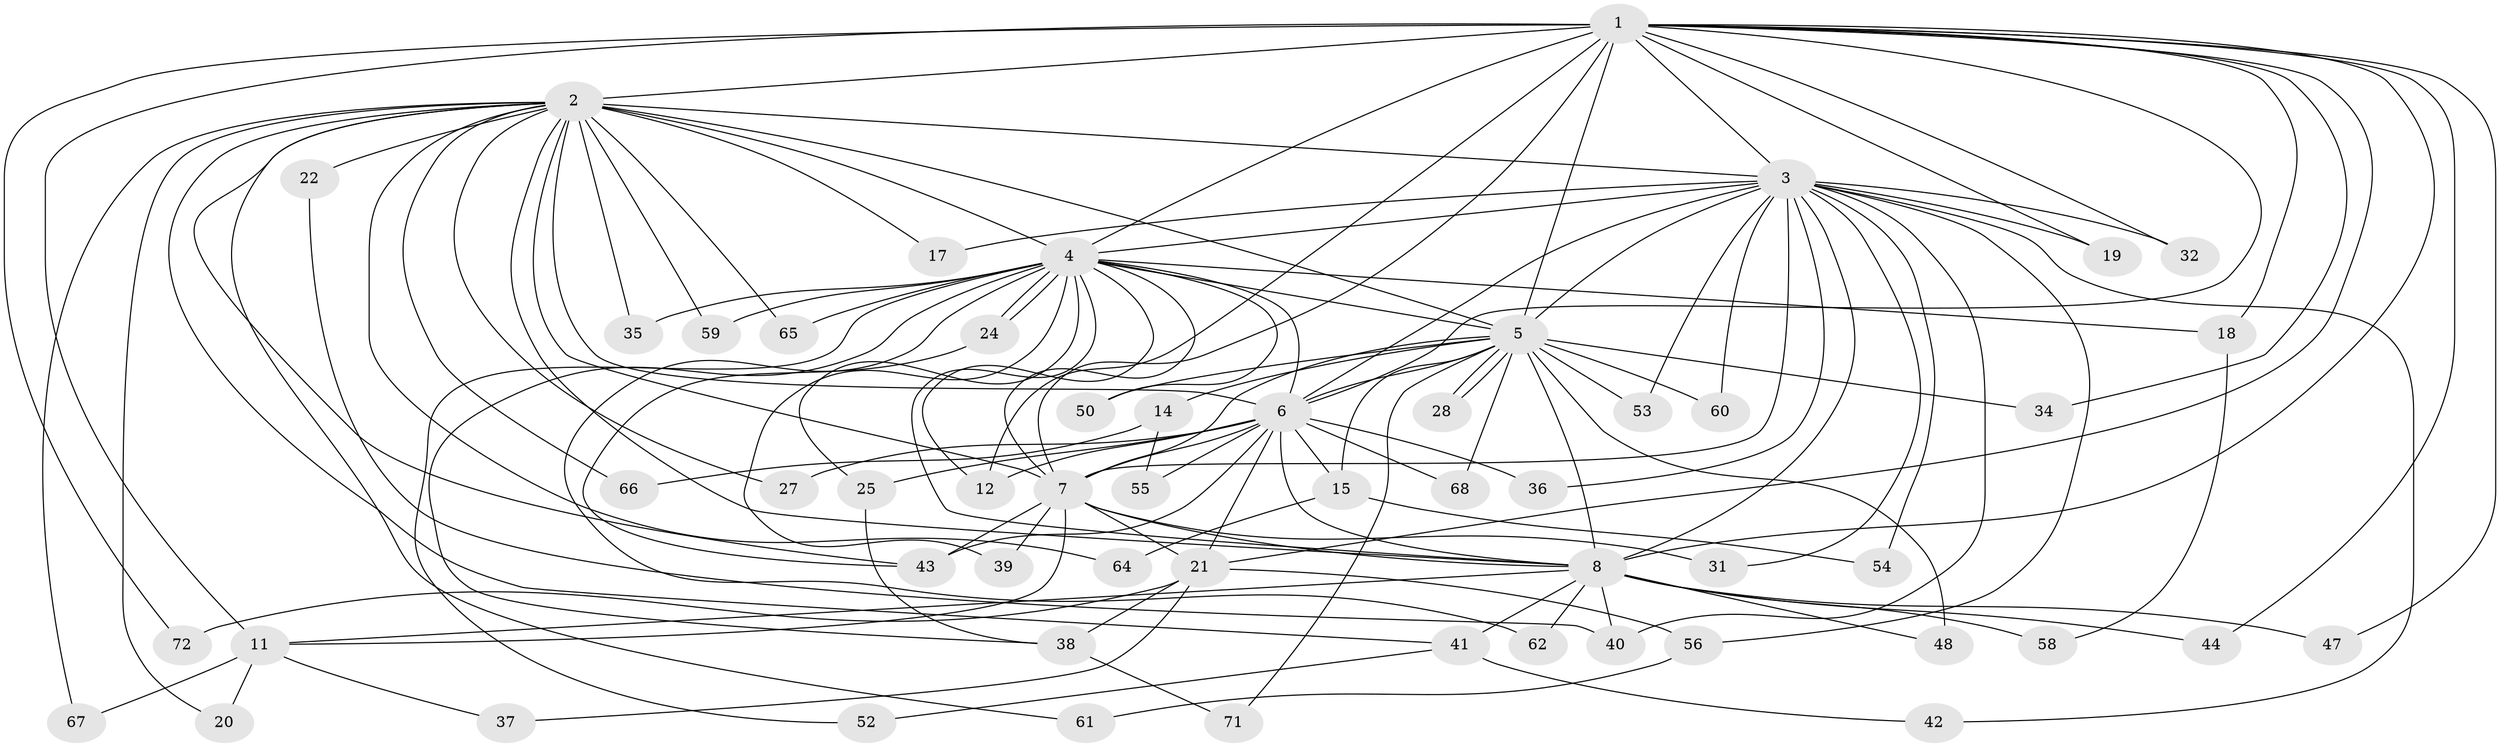 // original degree distribution, {20: 0.027777777777777776, 10: 0.013888888888888888, 17: 0.027777777777777776, 23: 0.013888888888888888, 15: 0.013888888888888888, 19: 0.013888888888888888, 22: 0.013888888888888888, 14: 0.013888888888888888, 4: 0.08333333333333333, 3: 0.125, 2: 0.5972222222222222, 5: 0.027777777777777776, 7: 0.027777777777777776}
// Generated by graph-tools (version 1.1) at 2025/41/03/06/25 10:41:44]
// undirected, 55 vertices, 127 edges
graph export_dot {
graph [start="1"]
  node [color=gray90,style=filled];
  1 [super="+13"];
  2 [super="+9"];
  3 [super="+16"];
  4 [super="+26"];
  5 [super="+10"];
  6 [super="+30"];
  7 [super="+57"];
  8 [super="+63"];
  11 [super="+23"];
  12 [super="+49"];
  14 [super="+29"];
  15 [super="+51"];
  17;
  18;
  19;
  20;
  21 [super="+33"];
  22;
  24;
  25;
  27;
  28;
  31;
  32;
  34;
  35 [super="+69"];
  36;
  37;
  38 [super="+45"];
  39;
  40 [super="+46"];
  41;
  42;
  43 [super="+70"];
  44;
  47;
  48;
  50;
  52;
  53;
  54;
  55;
  56;
  58;
  59;
  60;
  61;
  62;
  64;
  65;
  66;
  67;
  68;
  71;
  72;
  1 -- 2 [weight=2];
  1 -- 3;
  1 -- 4;
  1 -- 5 [weight=3];
  1 -- 6;
  1 -- 7;
  1 -- 8;
  1 -- 11;
  1 -- 12;
  1 -- 18;
  1 -- 19;
  1 -- 21;
  1 -- 32;
  1 -- 34;
  1 -- 44;
  1 -- 47;
  1 -- 72;
  2 -- 3 [weight=2];
  2 -- 4 [weight=2];
  2 -- 5 [weight=4];
  2 -- 6 [weight=2];
  2 -- 7 [weight=2];
  2 -- 8 [weight=2];
  2 -- 41;
  2 -- 64;
  2 -- 65;
  2 -- 66;
  2 -- 67;
  2 -- 17;
  2 -- 20;
  2 -- 22;
  2 -- 27;
  2 -- 35;
  2 -- 43;
  2 -- 59;
  2 -- 61;
  3 -- 4;
  3 -- 5 [weight=2];
  3 -- 6;
  3 -- 7;
  3 -- 8 [weight=3];
  3 -- 17;
  3 -- 19;
  3 -- 32;
  3 -- 42;
  3 -- 54;
  3 -- 56;
  3 -- 60;
  3 -- 36;
  3 -- 53;
  3 -- 31;
  3 -- 40;
  4 -- 5 [weight=3];
  4 -- 6;
  4 -- 7;
  4 -- 8;
  4 -- 18;
  4 -- 24;
  4 -- 24;
  4 -- 25;
  4 -- 35 [weight=2];
  4 -- 39;
  4 -- 50;
  4 -- 59;
  4 -- 62;
  4 -- 65;
  4 -- 52;
  4 -- 12;
  4 -- 38;
  5 -- 6 [weight=2];
  5 -- 7 [weight=2];
  5 -- 8 [weight=2];
  5 -- 14 [weight=3];
  5 -- 15 [weight=2];
  5 -- 28;
  5 -- 28;
  5 -- 50;
  5 -- 60;
  5 -- 68;
  5 -- 71;
  5 -- 34;
  5 -- 48;
  5 -- 53;
  6 -- 7 [weight=2];
  6 -- 8;
  6 -- 12;
  6 -- 15;
  6 -- 21;
  6 -- 25;
  6 -- 27;
  6 -- 36;
  6 -- 68;
  6 -- 55;
  6 -- 43;
  7 -- 8;
  7 -- 31;
  7 -- 39;
  7 -- 21;
  7 -- 11;
  7 -- 43;
  8 -- 11;
  8 -- 40;
  8 -- 41;
  8 -- 44;
  8 -- 47;
  8 -- 48;
  8 -- 58;
  8 -- 62;
  11 -- 20;
  11 -- 67;
  11 -- 37;
  14 -- 55;
  14 -- 66;
  15 -- 54;
  15 -- 64;
  18 -- 58;
  21 -- 37;
  21 -- 38;
  21 -- 56;
  21 -- 72;
  22 -- 40;
  24 -- 43;
  25 -- 38;
  38 -- 71;
  41 -- 42;
  41 -- 52;
  56 -- 61;
}
